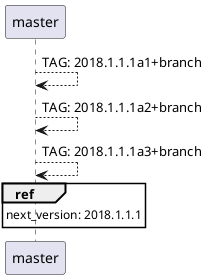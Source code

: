 @startuml
title test_next_stable_version_with_existing_alpha
skinparam ParticipantPadding 20
skinparam BoxPadding 10
participant master
@startuml
master --> master: TAG: 2018.1.1.1a1+branch
master --> master: TAG: 2018.1.1.1a2+branch
master --> master: TAG: 2018.1.1.1a3+branch
ref over master: next_version: 2018.1.1.1
@enduml